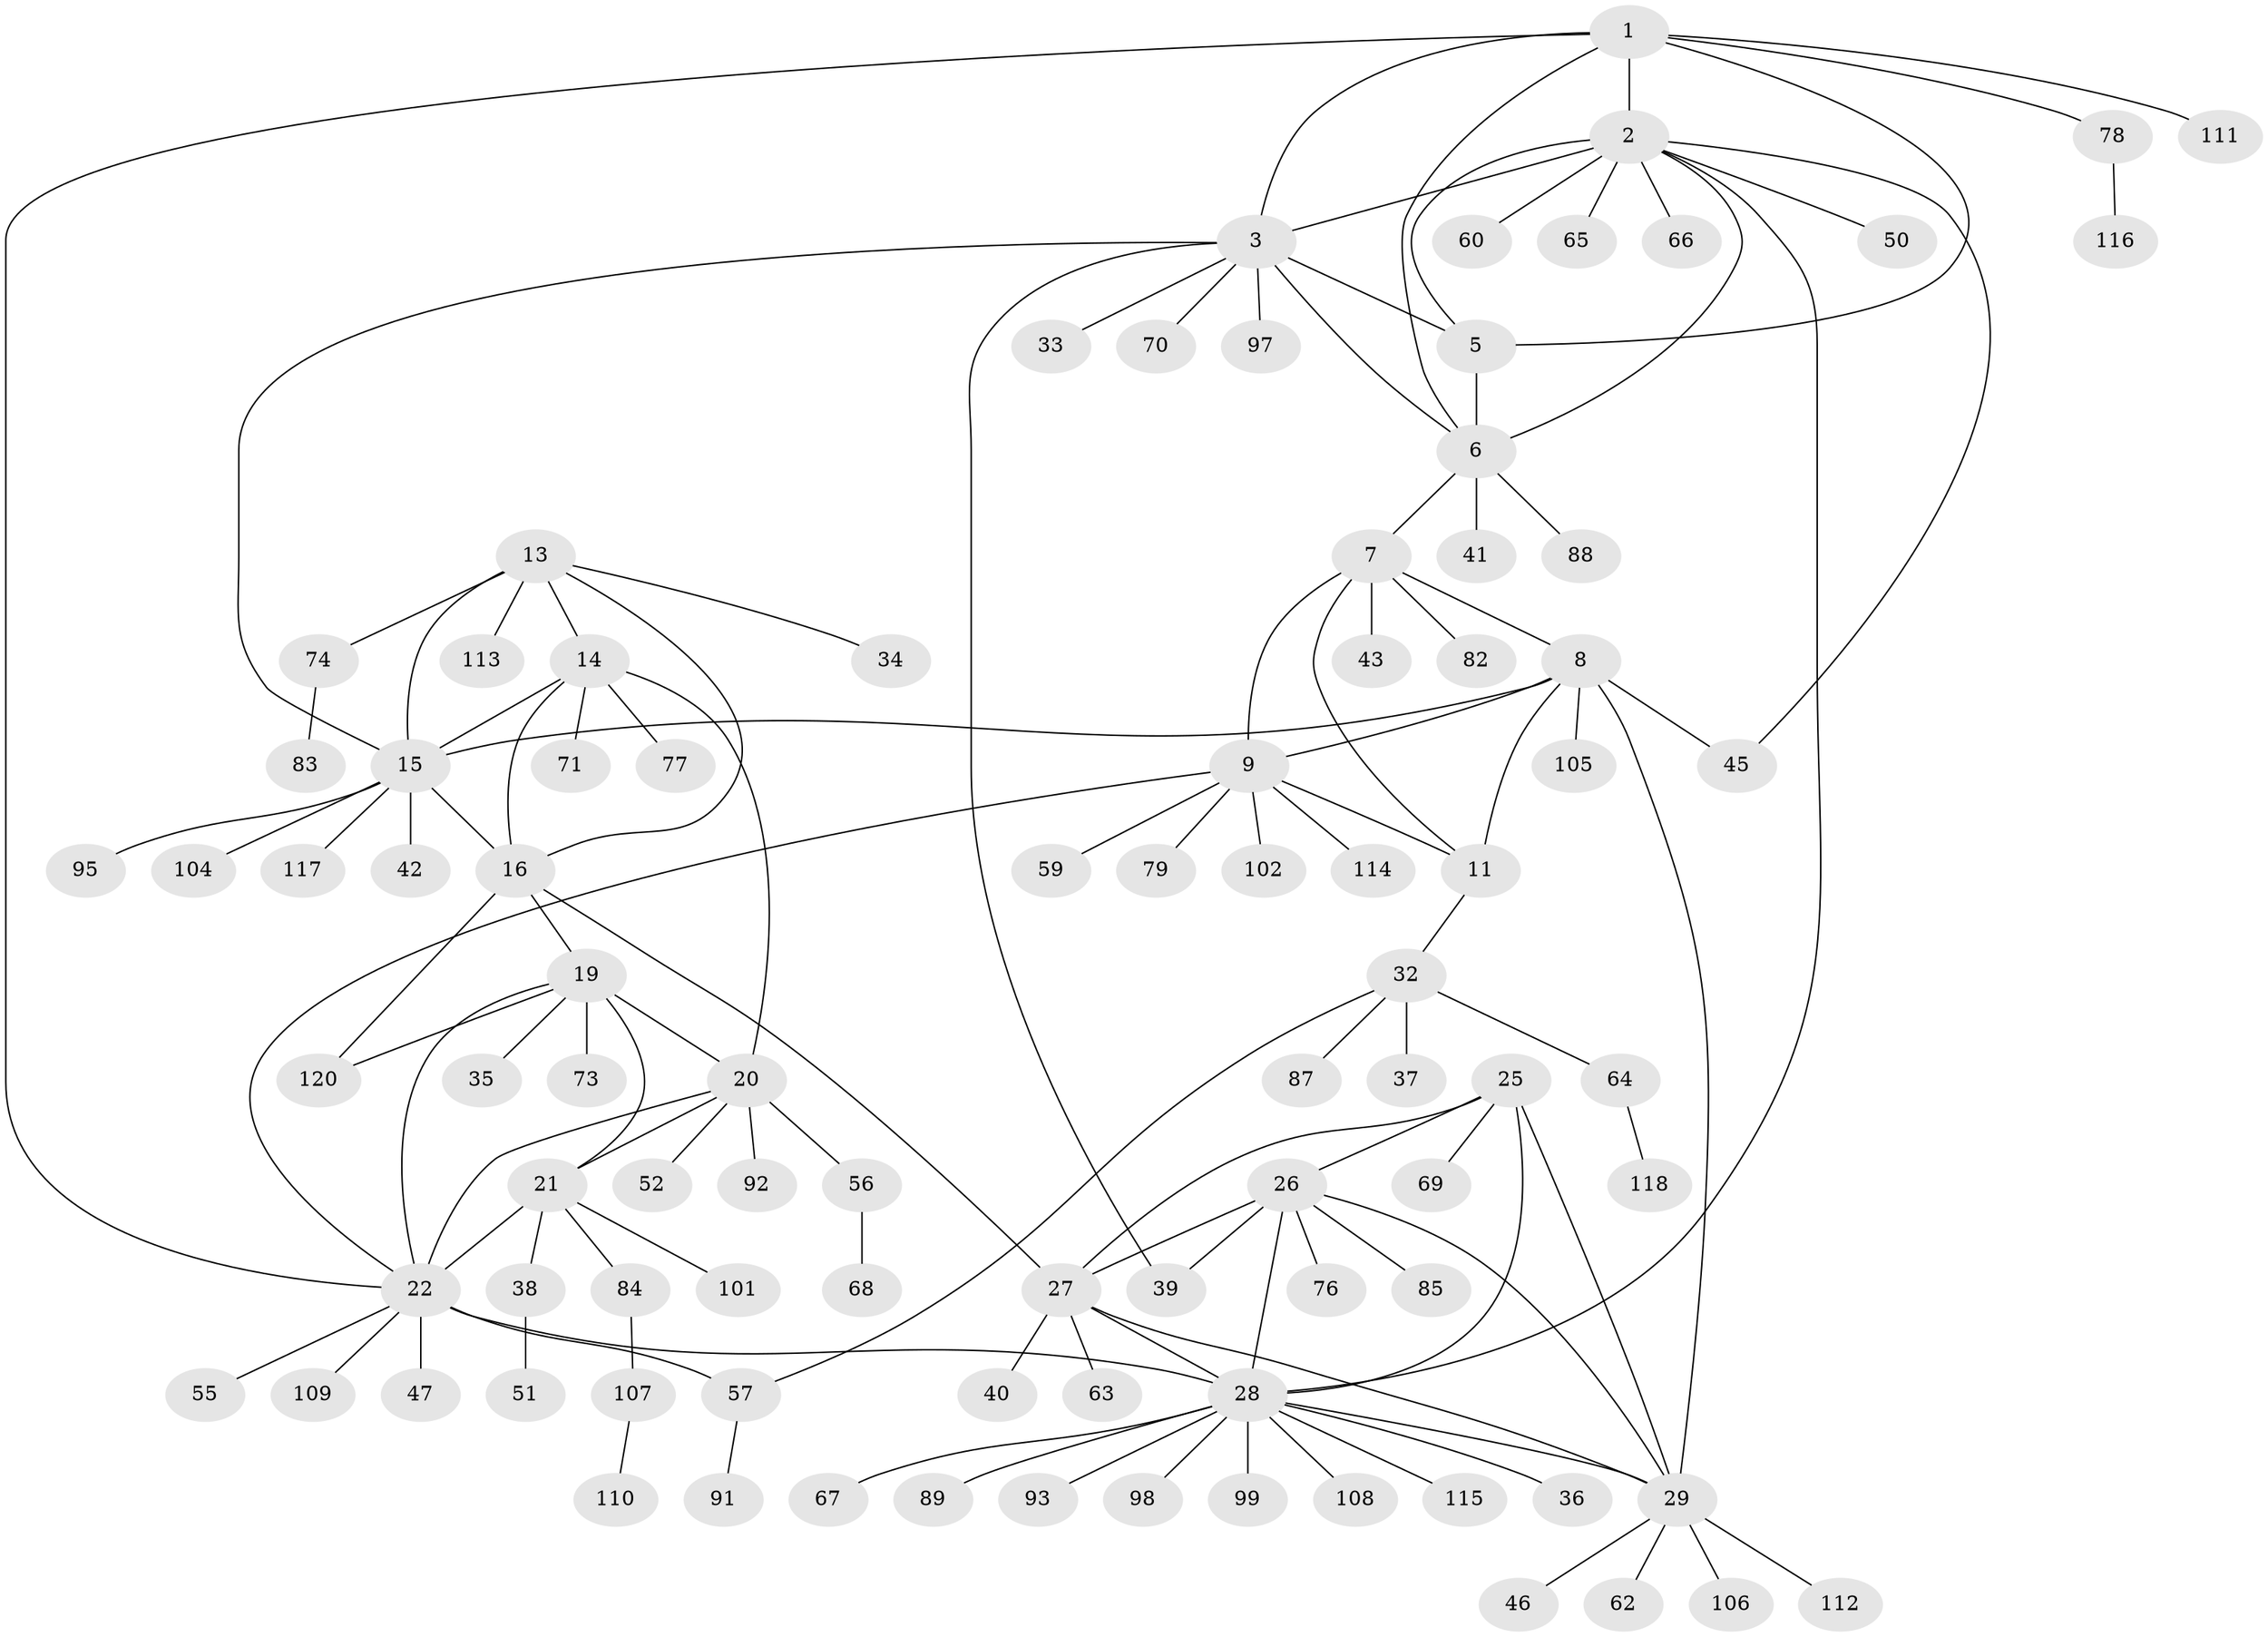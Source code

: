 // original degree distribution, {9: 0.06666666666666667, 8: 0.05, 11: 0.016666666666666666, 5: 0.025, 6: 0.041666666666666664, 7: 0.03333333333333333, 10: 0.008333333333333333, 13: 0.008333333333333333, 14: 0.008333333333333333, 1: 0.625, 2: 0.08333333333333333, 3: 0.025, 4: 0.008333333333333333}
// Generated by graph-tools (version 1.1) at 2025/11/02/27/25 16:11:35]
// undirected, 93 vertices, 124 edges
graph export_dot {
graph [start="1"]
  node [color=gray90,style=filled];
  1 [super="+44"];
  2 [super="+4"];
  3 [super="+31"];
  5;
  6 [super="+53"];
  7 [super="+96"];
  8 [super="+10"];
  9 [super="+12"];
  11;
  13 [super="+49"];
  14 [super="+18"];
  15 [super="+17"];
  16 [super="+75"];
  19 [super="+103"];
  20 [super="+23"];
  21 [super="+24"];
  22 [super="+86"];
  25 [super="+54"];
  26 [super="+90"];
  27 [super="+61"];
  28 [super="+30"];
  29 [super="+48"];
  32 [super="+72"];
  33;
  34;
  35;
  36;
  37;
  38;
  39;
  40;
  41;
  42;
  43;
  45 [super="+58"];
  46;
  47;
  50 [super="+119"];
  51;
  52;
  55;
  56;
  57 [super="+81"];
  59;
  60;
  62;
  63;
  64;
  65;
  66;
  67;
  68;
  69;
  70;
  71;
  73;
  74 [super="+100"];
  76;
  77;
  78 [super="+80"];
  79;
  82 [super="+94"];
  83;
  84;
  85;
  87;
  88;
  89;
  91;
  92;
  93;
  95;
  97;
  98;
  99;
  101;
  102;
  104;
  105;
  106;
  107;
  108;
  109;
  110;
  111;
  112;
  113;
  114;
  115;
  116;
  117;
  118;
  120;
  1 -- 2 [weight=2];
  1 -- 3;
  1 -- 5;
  1 -- 6;
  1 -- 22;
  1 -- 78;
  1 -- 111;
  2 -- 3 [weight=2];
  2 -- 5 [weight=2];
  2 -- 6 [weight=2];
  2 -- 50;
  2 -- 65;
  2 -- 66;
  2 -- 45;
  2 -- 28;
  2 -- 60;
  3 -- 5;
  3 -- 6;
  3 -- 15;
  3 -- 33;
  3 -- 39;
  3 -- 70;
  3 -- 97;
  5 -- 6;
  6 -- 7;
  6 -- 41;
  6 -- 88;
  7 -- 8 [weight=2];
  7 -- 9 [weight=2];
  7 -- 11;
  7 -- 43;
  7 -- 82;
  8 -- 9 [weight=4];
  8 -- 11 [weight=2];
  8 -- 29;
  8 -- 45;
  8 -- 105;
  8 -- 15;
  9 -- 11 [weight=2];
  9 -- 59;
  9 -- 79;
  9 -- 114;
  9 -- 102;
  9 -- 22;
  11 -- 32;
  13 -- 14 [weight=2];
  13 -- 15 [weight=2];
  13 -- 16;
  13 -- 34;
  13 -- 74;
  13 -- 113;
  14 -- 15 [weight=4];
  14 -- 16 [weight=2];
  14 -- 77;
  14 -- 71;
  14 -- 20;
  15 -- 16 [weight=2];
  15 -- 42;
  15 -- 95;
  15 -- 117;
  15 -- 104;
  16 -- 27;
  16 -- 120;
  16 -- 19;
  19 -- 20 [weight=2];
  19 -- 21 [weight=2];
  19 -- 22;
  19 -- 35;
  19 -- 73;
  19 -- 120;
  20 -- 21 [weight=4];
  20 -- 22 [weight=2];
  20 -- 52;
  20 -- 56;
  20 -- 92;
  21 -- 22 [weight=2];
  21 -- 84;
  21 -- 101;
  21 -- 38;
  22 -- 47;
  22 -- 55;
  22 -- 57;
  22 -- 109;
  22 -- 28;
  25 -- 26;
  25 -- 27;
  25 -- 28 [weight=2];
  25 -- 29;
  25 -- 69;
  26 -- 27;
  26 -- 28 [weight=2];
  26 -- 29;
  26 -- 39;
  26 -- 76;
  26 -- 85;
  27 -- 28 [weight=2];
  27 -- 29;
  27 -- 40;
  27 -- 63;
  28 -- 29 [weight=2];
  28 -- 36;
  28 -- 89;
  28 -- 98;
  28 -- 99;
  28 -- 67;
  28 -- 108;
  28 -- 115;
  28 -- 93;
  29 -- 46;
  29 -- 62;
  29 -- 106;
  29 -- 112;
  32 -- 37;
  32 -- 57;
  32 -- 64;
  32 -- 87;
  38 -- 51;
  56 -- 68;
  57 -- 91;
  64 -- 118;
  74 -- 83;
  78 -- 116;
  84 -- 107;
  107 -- 110;
}
